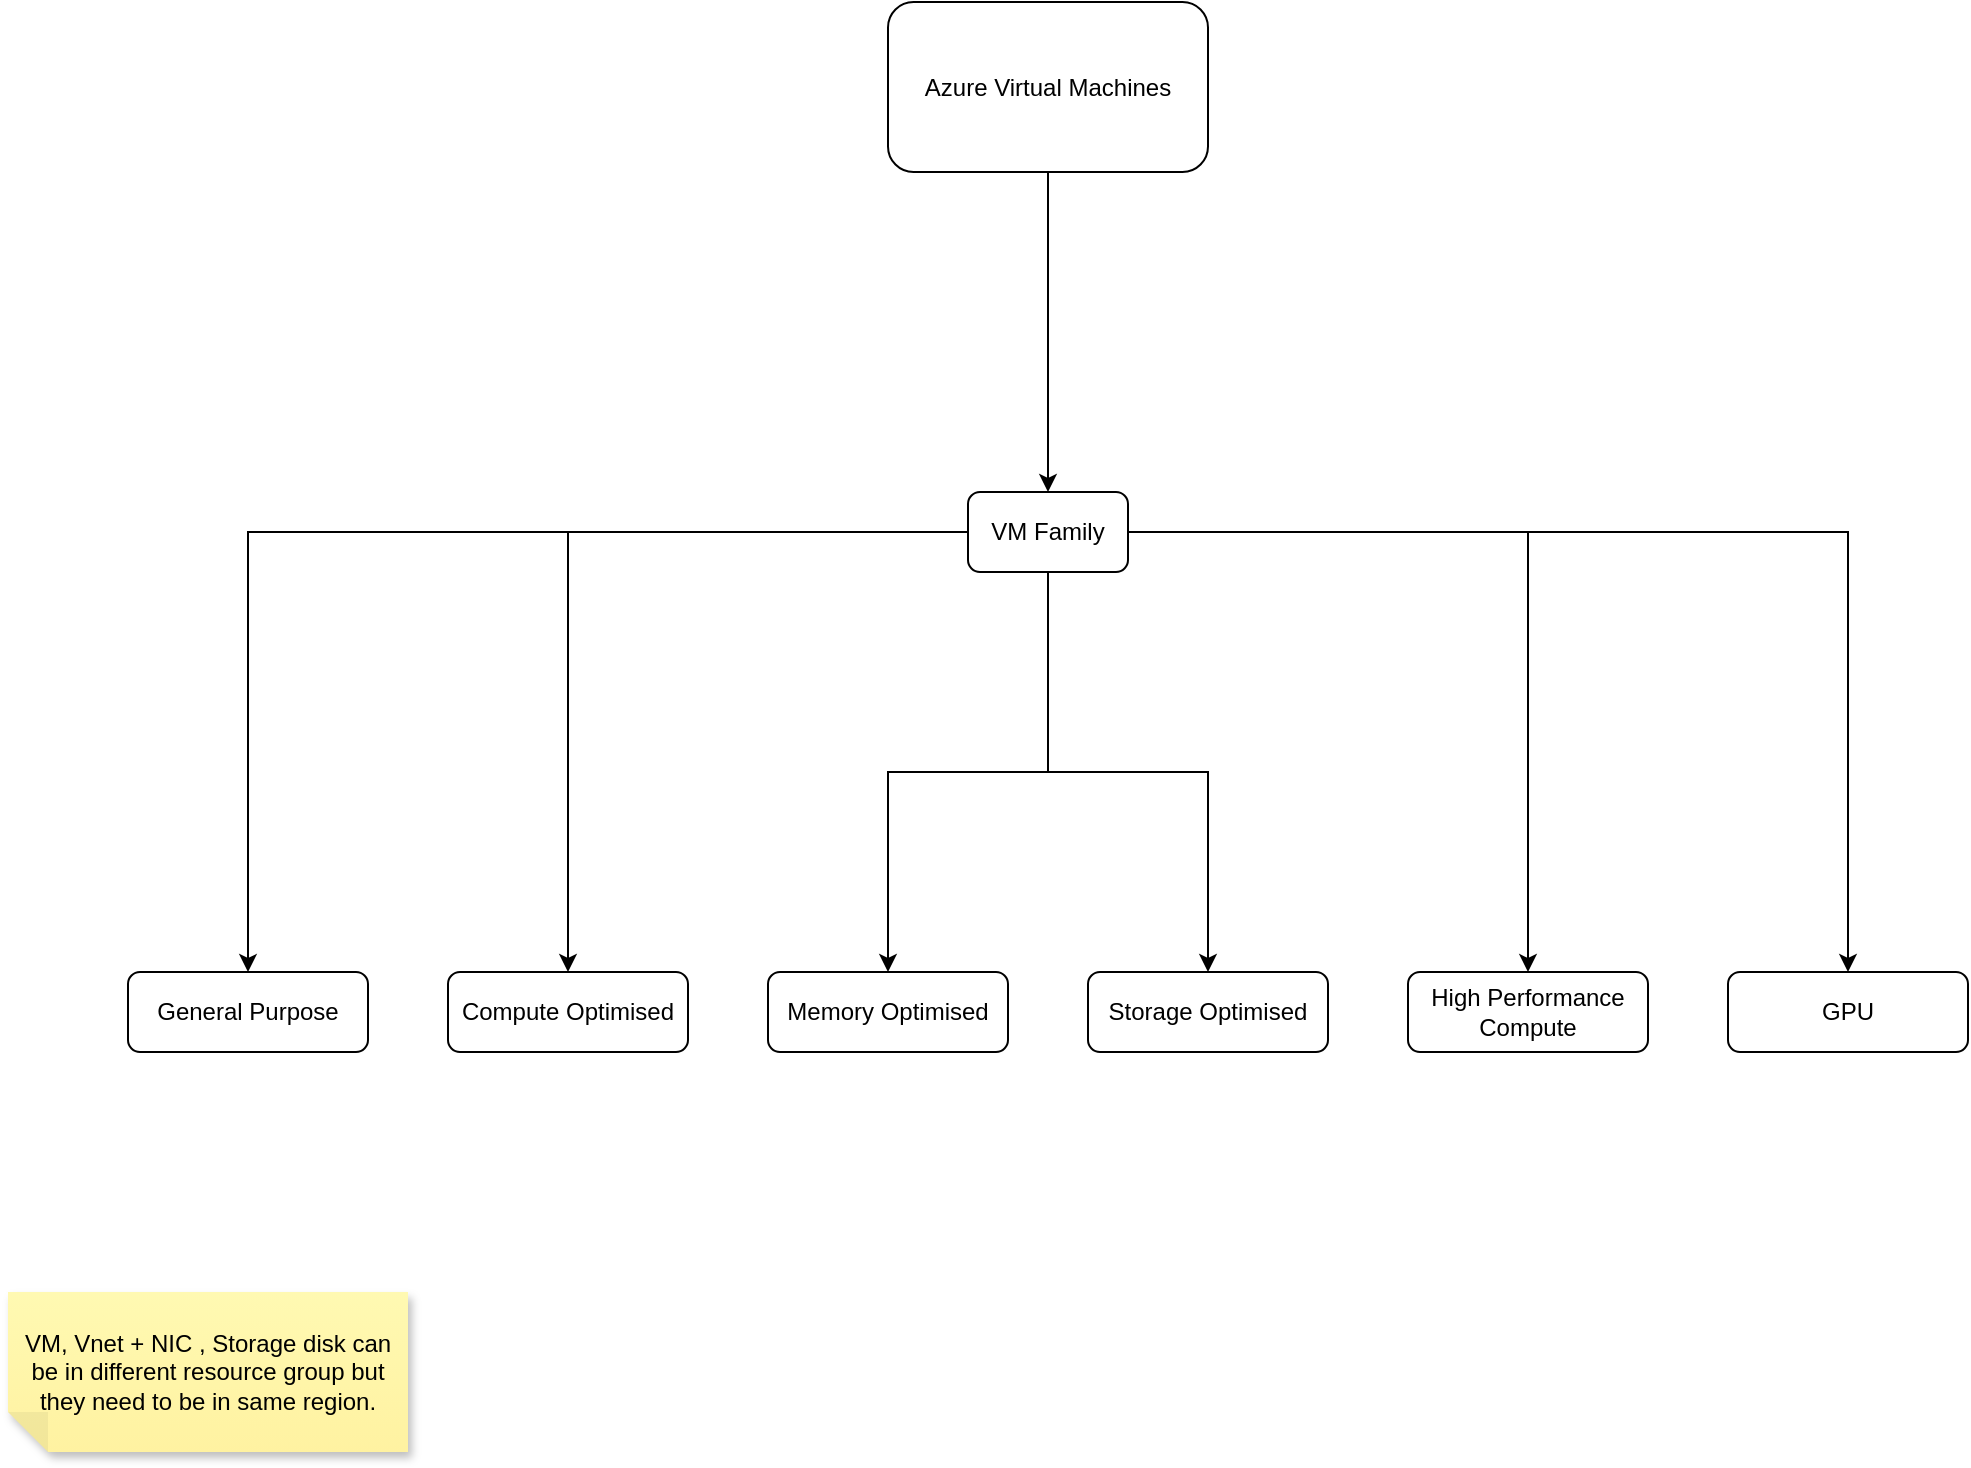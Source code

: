 <mxfile version="24.9.0">
  <diagram name="Page-1" id="cbFLLo0eFX_HLdYKL4IW">
    <mxGraphModel dx="1026" dy="725" grid="1" gridSize="10" guides="1" tooltips="1" connect="1" arrows="1" fold="1" page="1" pageScale="1" pageWidth="1100" pageHeight="850" math="0" shadow="0">
      <root>
        <mxCell id="0" />
        <mxCell id="1" parent="0" />
        <mxCell id="4GKKFWEUCo8rr3pjgwcH-3" value="" style="edgeStyle=orthogonalEdgeStyle;rounded=0;orthogonalLoop=1;jettySize=auto;html=1;" edge="1" parent="1" source="4GKKFWEUCo8rr3pjgwcH-1" target="4GKKFWEUCo8rr3pjgwcH-2">
          <mxGeometry relative="1" as="geometry" />
        </mxCell>
        <mxCell id="4GKKFWEUCo8rr3pjgwcH-1" value="Azure Virtual Machines" style="rounded=1;whiteSpace=wrap;html=1;" vertex="1" parent="1">
          <mxGeometry x="480" y="395" width="160" height="85" as="geometry" />
        </mxCell>
        <mxCell id="4GKKFWEUCo8rr3pjgwcH-5" value="" style="edgeStyle=orthogonalEdgeStyle;rounded=0;orthogonalLoop=1;jettySize=auto;html=1;" edge="1" parent="1" source="4GKKFWEUCo8rr3pjgwcH-2" target="4GKKFWEUCo8rr3pjgwcH-4">
          <mxGeometry relative="1" as="geometry" />
        </mxCell>
        <mxCell id="4GKKFWEUCo8rr3pjgwcH-11" style="edgeStyle=orthogonalEdgeStyle;rounded=0;orthogonalLoop=1;jettySize=auto;html=1;" edge="1" parent="1" source="4GKKFWEUCo8rr3pjgwcH-2" target="4GKKFWEUCo8rr3pjgwcH-6">
          <mxGeometry relative="1" as="geometry" />
        </mxCell>
        <mxCell id="4GKKFWEUCo8rr3pjgwcH-12" style="edgeStyle=orthogonalEdgeStyle;rounded=0;orthogonalLoop=1;jettySize=auto;html=1;" edge="1" parent="1" source="4GKKFWEUCo8rr3pjgwcH-2" target="4GKKFWEUCo8rr3pjgwcH-7">
          <mxGeometry relative="1" as="geometry" />
        </mxCell>
        <mxCell id="4GKKFWEUCo8rr3pjgwcH-13" style="edgeStyle=orthogonalEdgeStyle;rounded=0;orthogonalLoop=1;jettySize=auto;html=1;" edge="1" parent="1" source="4GKKFWEUCo8rr3pjgwcH-2" target="4GKKFWEUCo8rr3pjgwcH-8">
          <mxGeometry relative="1" as="geometry" />
        </mxCell>
        <mxCell id="4GKKFWEUCo8rr3pjgwcH-14" style="edgeStyle=orthogonalEdgeStyle;rounded=0;orthogonalLoop=1;jettySize=auto;html=1;" edge="1" parent="1" source="4GKKFWEUCo8rr3pjgwcH-2" target="4GKKFWEUCo8rr3pjgwcH-9">
          <mxGeometry relative="1" as="geometry" />
        </mxCell>
        <mxCell id="4GKKFWEUCo8rr3pjgwcH-15" style="edgeStyle=orthogonalEdgeStyle;rounded=0;orthogonalLoop=1;jettySize=auto;html=1;" edge="1" parent="1" source="4GKKFWEUCo8rr3pjgwcH-2" target="4GKKFWEUCo8rr3pjgwcH-10">
          <mxGeometry relative="1" as="geometry" />
        </mxCell>
        <mxCell id="4GKKFWEUCo8rr3pjgwcH-2" value="VM Family" style="whiteSpace=wrap;html=1;rounded=1;" vertex="1" parent="1">
          <mxGeometry x="520" y="640" width="80" height="40" as="geometry" />
        </mxCell>
        <mxCell id="4GKKFWEUCo8rr3pjgwcH-4" value="General Purpose" style="whiteSpace=wrap;html=1;rounded=1;" vertex="1" parent="1">
          <mxGeometry x="100" y="880" width="120" height="40" as="geometry" />
        </mxCell>
        <mxCell id="4GKKFWEUCo8rr3pjgwcH-6" value="Compute Optimised" style="whiteSpace=wrap;html=1;rounded=1;" vertex="1" parent="1">
          <mxGeometry x="260" y="880" width="120" height="40" as="geometry" />
        </mxCell>
        <mxCell id="4GKKFWEUCo8rr3pjgwcH-7" value="Memory Optimised" style="whiteSpace=wrap;html=1;rounded=1;" vertex="1" parent="1">
          <mxGeometry x="420" y="880" width="120" height="40" as="geometry" />
        </mxCell>
        <mxCell id="4GKKFWEUCo8rr3pjgwcH-8" value="Storage Optimised" style="whiteSpace=wrap;html=1;rounded=1;" vertex="1" parent="1">
          <mxGeometry x="580" y="880" width="120" height="40" as="geometry" />
        </mxCell>
        <mxCell id="4GKKFWEUCo8rr3pjgwcH-9" value="High Performance Compute" style="whiteSpace=wrap;html=1;rounded=1;" vertex="1" parent="1">
          <mxGeometry x="740" y="880" width="120" height="40" as="geometry" />
        </mxCell>
        <mxCell id="4GKKFWEUCo8rr3pjgwcH-10" value="GPU" style="whiteSpace=wrap;html=1;rounded=1;" vertex="1" parent="1">
          <mxGeometry x="900" y="880" width="120" height="40" as="geometry" />
        </mxCell>
        <mxCell id="4GKKFWEUCo8rr3pjgwcH-16" value="VM, Vnet + NIC , Storage disk can be in different resource group but they need to be in same region." style="shape=note;whiteSpace=wrap;html=1;backgroundOutline=1;fontColor=#000000;darkOpacity=0.05;fillColor=#FFF9B2;strokeColor=none;fillStyle=solid;direction=west;gradientDirection=north;gradientColor=#FFF2A1;shadow=1;size=20;pointerEvents=1;" vertex="1" parent="1">
          <mxGeometry x="40" y="1040" width="200" height="80" as="geometry" />
        </mxCell>
      </root>
    </mxGraphModel>
  </diagram>
</mxfile>
